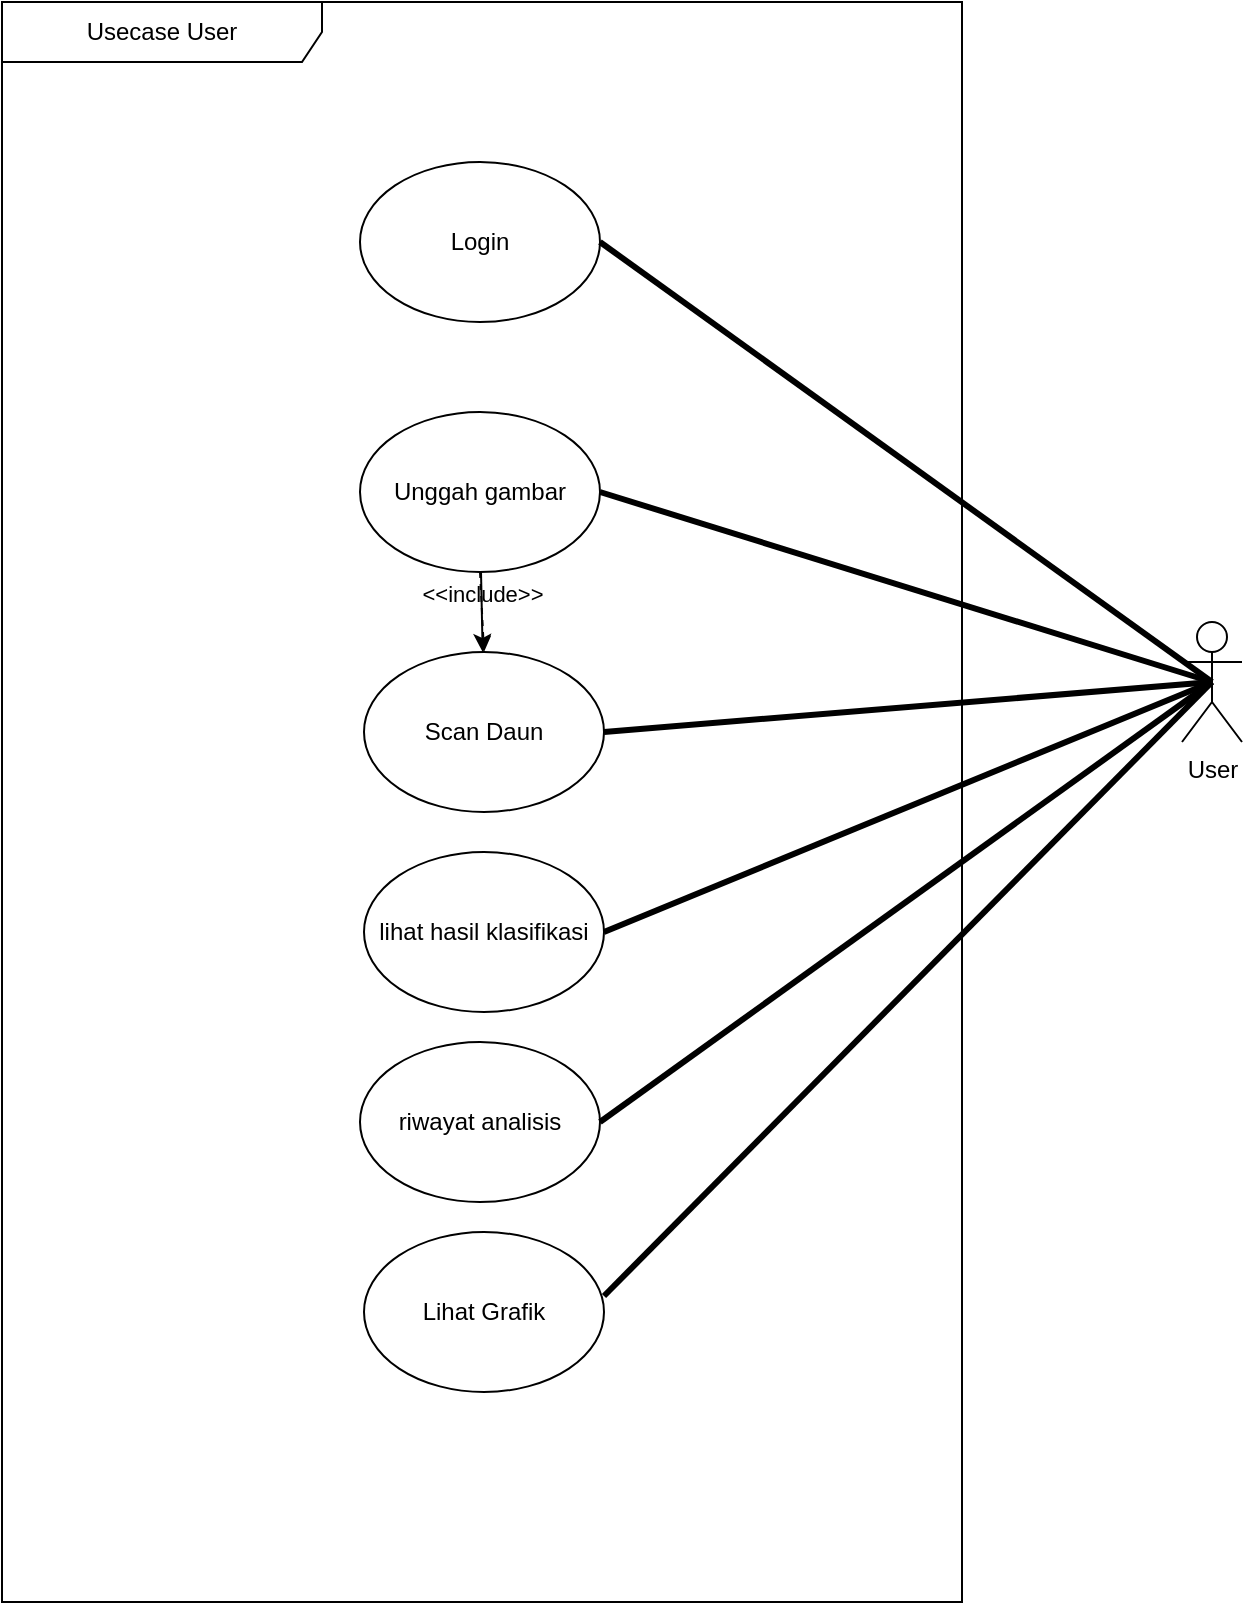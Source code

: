 <mxfile>
    <diagram name="Page-1" id="nxIxgLsQUE_wfLpYk2qr">
        <mxGraphModel dx="1223" dy="938" grid="1" gridSize="10" guides="1" tooltips="1" connect="1" arrows="1" fold="1" page="1" pageScale="1" pageWidth="850" pageHeight="1100" background="#ffffff" math="0" shadow="0">
            <root>
                <mxCell id="0"/>
                <mxCell id="1" parent="0"/>
                <mxCell id="clVKZRl2E8a5SpooWiB2-3" value="User" style="shape=umlActor;verticalLabelPosition=bottom;verticalAlign=top;html=1;outlineConnect=0;" parent="1" vertex="1">
                    <mxGeometry x="780" y="460" width="30" height="60" as="geometry"/>
                </mxCell>
                <mxCell id="FlA3XcC-9kOmXt7GphnG-3" value="Usecase User" style="shape=umlFrame;whiteSpace=wrap;html=1;pointerEvents=0;recursiveResize=0;container=1;collapsible=0;width=160;" parent="1" vertex="1">
                    <mxGeometry x="190" y="150" width="480" height="800" as="geometry"/>
                </mxCell>
                <mxCell id="FlA3XcC-9kOmXt7GphnG-4" value="Scan Daun" style="ellipse;whiteSpace=wrap;html=1;" parent="FlA3XcC-9kOmXt7GphnG-3" vertex="1">
                    <mxGeometry x="181" y="325" width="120" height="80" as="geometry"/>
                </mxCell>
                <mxCell id="FlA3XcC-9kOmXt7GphnG-5" value="lihat hasil klasifikasi" style="ellipse;whiteSpace=wrap;html=1;" parent="FlA3XcC-9kOmXt7GphnG-3" vertex="1">
                    <mxGeometry x="181" y="425" width="120" height="80" as="geometry"/>
                </mxCell>
                <mxCell id="4" value="" style="edgeStyle=none;html=1;" parent="FlA3XcC-9kOmXt7GphnG-3" source="HDgKTc870op2evVAtmKX-1" target="FlA3XcC-9kOmXt7GphnG-4" edge="1">
                    <mxGeometry relative="1" as="geometry"/>
                </mxCell>
                <mxCell id="HDgKTc870op2evVAtmKX-1" value="Unggah gambar" style="ellipse;whiteSpace=wrap;html=1;" parent="FlA3XcC-9kOmXt7GphnG-3" vertex="1">
                    <mxGeometry x="179" y="205" width="120" height="80" as="geometry"/>
                </mxCell>
                <mxCell id="HDgKTc870op2evVAtmKX-5" value="riwayat analisis" style="ellipse;whiteSpace=wrap;html=1;" parent="FlA3XcC-9kOmXt7GphnG-3" vertex="1">
                    <mxGeometry x="179" y="520" width="120" height="80" as="geometry"/>
                </mxCell>
                <mxCell id="2" value="&amp;lt;&amp;lt;include&amp;gt;&amp;gt;" style="html=1;verticalAlign=bottom;labelBackgroundColor=none;endArrow=open;endFill=0;dashed=1;exitX=0.5;exitY=1;exitDx=0;exitDy=0;entryX=0.5;entryY=0;entryDx=0;entryDy=0;" parent="FlA3XcC-9kOmXt7GphnG-3" source="HDgKTc870op2evVAtmKX-1" target="FlA3XcC-9kOmXt7GphnG-4" edge="1">
                    <mxGeometry width="160" relative="1" as="geometry">
                        <mxPoint x="249" y="650" as="sourcePoint"/>
                        <mxPoint x="409" y="650" as="targetPoint"/>
                    </mxGeometry>
                </mxCell>
                <mxCell id="3" value="Login" style="ellipse;whiteSpace=wrap;html=1;" parent="FlA3XcC-9kOmXt7GphnG-3" vertex="1">
                    <mxGeometry x="179" y="80" width="120" height="80" as="geometry"/>
                </mxCell>
                <mxCell id="6" value="Lihat Grafik" style="ellipse;whiteSpace=wrap;html=1;" vertex="1" parent="FlA3XcC-9kOmXt7GphnG-3">
                    <mxGeometry x="181" y="615" width="120" height="80" as="geometry"/>
                </mxCell>
                <mxCell id="HDgKTc870op2evVAtmKX-7" value="" style="endArrow=none;startArrow=none;endFill=0;startFill=0;endSize=8;html=1;verticalAlign=bottom;labelBackgroundColor=none;strokeWidth=3;rounded=0;exitX=1;exitY=0.5;exitDx=0;exitDy=0;entryX=0.5;entryY=0.5;entryDx=0;entryDy=0;entryPerimeter=0;" parent="1" source="HDgKTc870op2evVAtmKX-1" target="clVKZRl2E8a5SpooWiB2-3" edge="1">
                    <mxGeometry width="160" relative="1" as="geometry">
                        <mxPoint x="610" y="520" as="sourcePoint"/>
                        <mxPoint x="770" y="520" as="targetPoint"/>
                    </mxGeometry>
                </mxCell>
                <mxCell id="HDgKTc870op2evVAtmKX-8" value="" style="endArrow=none;startArrow=none;endFill=0;startFill=0;endSize=8;html=1;verticalAlign=bottom;labelBackgroundColor=none;strokeWidth=3;rounded=0;exitX=1;exitY=0.5;exitDx=0;exitDy=0;entryX=0.5;entryY=0.5;entryDx=0;entryDy=0;entryPerimeter=0;" parent="1" source="FlA3XcC-9kOmXt7GphnG-4" target="clVKZRl2E8a5SpooWiB2-3" edge="1">
                    <mxGeometry width="160" relative="1" as="geometry">
                        <mxPoint x="510" y="180" as="sourcePoint"/>
                        <mxPoint x="800" y="420" as="targetPoint"/>
                    </mxGeometry>
                </mxCell>
                <mxCell id="HDgKTc870op2evVAtmKX-9" value="" style="endArrow=none;startArrow=none;endFill=0;startFill=0;endSize=8;html=1;verticalAlign=bottom;labelBackgroundColor=none;strokeWidth=3;rounded=0;exitX=1;exitY=0.5;exitDx=0;exitDy=0;entryX=0.5;entryY=0.5;entryDx=0;entryDy=0;entryPerimeter=0;" parent="1" source="FlA3XcC-9kOmXt7GphnG-5" target="clVKZRl2E8a5SpooWiB2-3" edge="1">
                    <mxGeometry width="160" relative="1" as="geometry">
                        <mxPoint x="510" y="320" as="sourcePoint"/>
                        <mxPoint x="800" y="420" as="targetPoint"/>
                    </mxGeometry>
                </mxCell>
                <mxCell id="HDgKTc870op2evVAtmKX-13" value="" style="endArrow=none;startArrow=none;endFill=0;startFill=0;endSize=8;html=1;verticalAlign=bottom;labelBackgroundColor=none;strokeWidth=3;rounded=0;exitX=1;exitY=0.5;exitDx=0;exitDy=0;entryX=0.5;entryY=0.5;entryDx=0;entryDy=0;entryPerimeter=0;" parent="1" source="HDgKTc870op2evVAtmKX-5" target="clVKZRl2E8a5SpooWiB2-3" edge="1">
                    <mxGeometry width="160" relative="1" as="geometry">
                        <mxPoint x="510" y="480" as="sourcePoint"/>
                        <mxPoint x="800" y="480" as="targetPoint"/>
                    </mxGeometry>
                </mxCell>
                <mxCell id="5" value="" style="endArrow=none;startArrow=none;endFill=0;startFill=0;endSize=8;html=1;verticalAlign=bottom;labelBackgroundColor=none;strokeWidth=3;rounded=0;exitX=1;exitY=0.5;exitDx=0;exitDy=0;entryX=0.5;entryY=0.5;entryDx=0;entryDy=0;entryPerimeter=0;" parent="1" source="3" target="clVKZRl2E8a5SpooWiB2-3" edge="1">
                    <mxGeometry width="160" relative="1" as="geometry">
                        <mxPoint x="493" y="400" as="sourcePoint"/>
                        <mxPoint x="810" y="390" as="targetPoint"/>
                    </mxGeometry>
                </mxCell>
                <mxCell id="7" value="" style="endArrow=none;startArrow=none;endFill=0;startFill=0;endSize=8;html=1;verticalAlign=bottom;labelBackgroundColor=none;strokeWidth=3;rounded=0;exitX=1;exitY=0.4;exitDx=0;exitDy=0;entryX=0.5;entryY=0.5;entryDx=0;entryDy=0;entryPerimeter=0;exitPerimeter=0;" edge="1" parent="1" source="6" target="clVKZRl2E8a5SpooWiB2-3">
                    <mxGeometry width="160" relative="1" as="geometry">
                        <mxPoint x="493" y="715" as="sourcePoint"/>
                        <mxPoint x="805" y="500" as="targetPoint"/>
                    </mxGeometry>
                </mxCell>
            </root>
        </mxGraphModel>
    </diagram>
</mxfile>